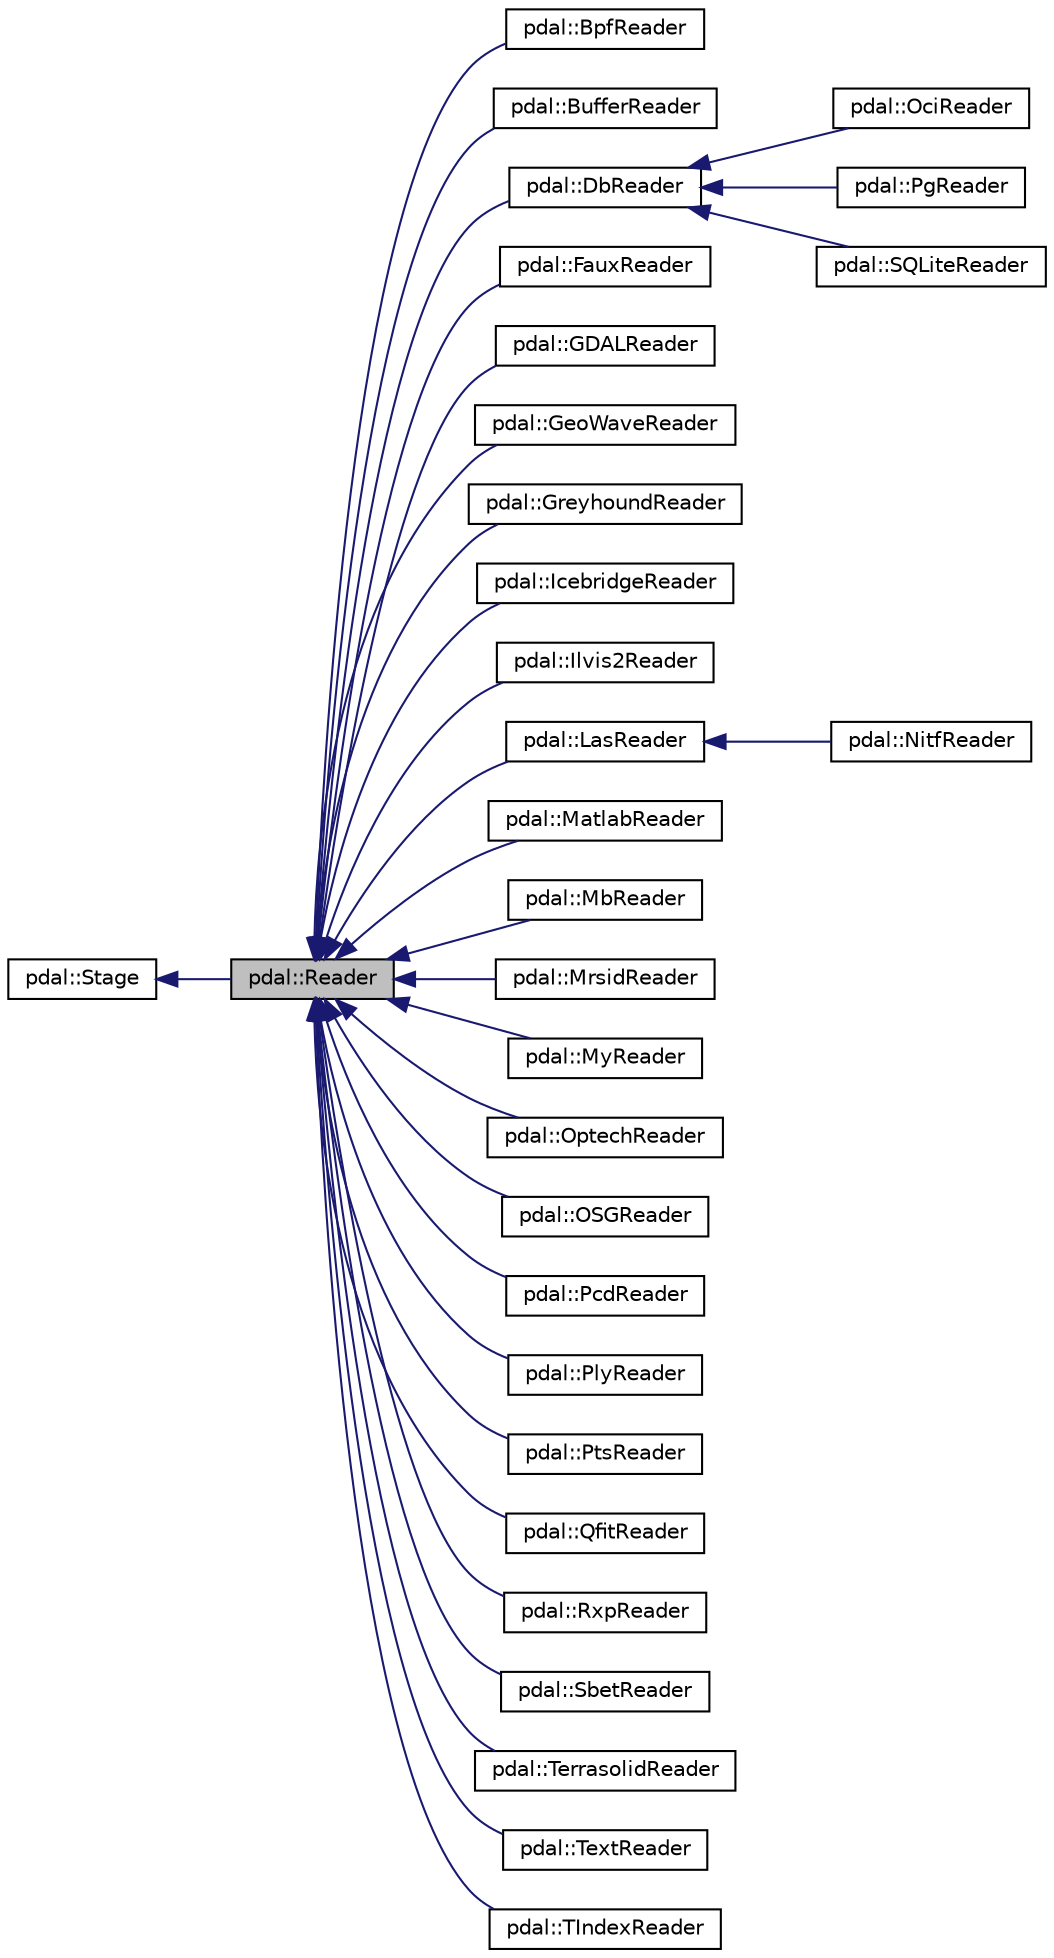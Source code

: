 digraph "pdal::Reader"
{
  edge [fontname="Helvetica",fontsize="10",labelfontname="Helvetica",labelfontsize="10"];
  node [fontname="Helvetica",fontsize="10",shape=record];
  rankdir="LR";
  Node1 [label="pdal::Reader",height=0.2,width=0.4,color="black", fillcolor="grey75", style="filled", fontcolor="black"];
  Node2 -> Node1 [dir="back",color="midnightblue",fontsize="10",style="solid",fontname="Helvetica"];
  Node2 [label="pdal::Stage",height=0.2,width=0.4,color="black", fillcolor="white", style="filled",URL="$classpdal_1_1Stage.html"];
  Node1 -> Node3 [dir="back",color="midnightblue",fontsize="10",style="solid",fontname="Helvetica"];
  Node3 [label="pdal::BpfReader",height=0.2,width=0.4,color="black", fillcolor="white", style="filled",URL="$classpdal_1_1BpfReader.html"];
  Node1 -> Node4 [dir="back",color="midnightblue",fontsize="10",style="solid",fontname="Helvetica"];
  Node4 [label="pdal::BufferReader",height=0.2,width=0.4,color="black", fillcolor="white", style="filled",URL="$classpdal_1_1BufferReader.html"];
  Node1 -> Node5 [dir="back",color="midnightblue",fontsize="10",style="solid",fontname="Helvetica"];
  Node5 [label="pdal::DbReader",height=0.2,width=0.4,color="black", fillcolor="white", style="filled",URL="$classpdal_1_1DbReader.html"];
  Node5 -> Node6 [dir="back",color="midnightblue",fontsize="10",style="solid",fontname="Helvetica"];
  Node6 [label="pdal::OciReader",height=0.2,width=0.4,color="black", fillcolor="white", style="filled",URL="$classpdal_1_1OciReader.html"];
  Node5 -> Node7 [dir="back",color="midnightblue",fontsize="10",style="solid",fontname="Helvetica"];
  Node7 [label="pdal::PgReader",height=0.2,width=0.4,color="black", fillcolor="white", style="filled",URL="$classpdal_1_1PgReader.html"];
  Node5 -> Node8 [dir="back",color="midnightblue",fontsize="10",style="solid",fontname="Helvetica"];
  Node8 [label="pdal::SQLiteReader",height=0.2,width=0.4,color="black", fillcolor="white", style="filled",URL="$classpdal_1_1SQLiteReader.html"];
  Node1 -> Node9 [dir="back",color="midnightblue",fontsize="10",style="solid",fontname="Helvetica"];
  Node9 [label="pdal::FauxReader",height=0.2,width=0.4,color="black", fillcolor="white", style="filled",URL="$classpdal_1_1FauxReader.html"];
  Node1 -> Node10 [dir="back",color="midnightblue",fontsize="10",style="solid",fontname="Helvetica"];
  Node10 [label="pdal::GDALReader",height=0.2,width=0.4,color="black", fillcolor="white", style="filled",URL="$classpdal_1_1GDALReader.html"];
  Node1 -> Node11 [dir="back",color="midnightblue",fontsize="10",style="solid",fontname="Helvetica"];
  Node11 [label="pdal::GeoWaveReader",height=0.2,width=0.4,color="black", fillcolor="white", style="filled",URL="$classpdal_1_1GeoWaveReader.html"];
  Node1 -> Node12 [dir="back",color="midnightblue",fontsize="10",style="solid",fontname="Helvetica"];
  Node12 [label="pdal::GreyhoundReader",height=0.2,width=0.4,color="black", fillcolor="white", style="filled",URL="$classpdal_1_1GreyhoundReader.html"];
  Node1 -> Node13 [dir="back",color="midnightblue",fontsize="10",style="solid",fontname="Helvetica"];
  Node13 [label="pdal::IcebridgeReader",height=0.2,width=0.4,color="black", fillcolor="white", style="filled",URL="$classpdal_1_1IcebridgeReader.html"];
  Node1 -> Node14 [dir="back",color="midnightblue",fontsize="10",style="solid",fontname="Helvetica"];
  Node14 [label="pdal::Ilvis2Reader",height=0.2,width=0.4,color="black", fillcolor="white", style="filled",URL="$classpdal_1_1Ilvis2Reader.html"];
  Node1 -> Node15 [dir="back",color="midnightblue",fontsize="10",style="solid",fontname="Helvetica"];
  Node15 [label="pdal::LasReader",height=0.2,width=0.4,color="black", fillcolor="white", style="filled",URL="$classpdal_1_1LasReader.html"];
  Node15 -> Node16 [dir="back",color="midnightblue",fontsize="10",style="solid",fontname="Helvetica"];
  Node16 [label="pdal::NitfReader",height=0.2,width=0.4,color="black", fillcolor="white", style="filled",URL="$classpdal_1_1NitfReader.html"];
  Node1 -> Node17 [dir="back",color="midnightblue",fontsize="10",style="solid",fontname="Helvetica"];
  Node17 [label="pdal::MatlabReader",height=0.2,width=0.4,color="black", fillcolor="white", style="filled",URL="$classpdal_1_1MatlabReader.html"];
  Node1 -> Node18 [dir="back",color="midnightblue",fontsize="10",style="solid",fontname="Helvetica"];
  Node18 [label="pdal::MbReader",height=0.2,width=0.4,color="black", fillcolor="white", style="filled",URL="$classpdal_1_1MbReader.html"];
  Node1 -> Node19 [dir="back",color="midnightblue",fontsize="10",style="solid",fontname="Helvetica"];
  Node19 [label="pdal::MrsidReader",height=0.2,width=0.4,color="black", fillcolor="white", style="filled",URL="$classpdal_1_1MrsidReader.html"];
  Node1 -> Node20 [dir="back",color="midnightblue",fontsize="10",style="solid",fontname="Helvetica"];
  Node20 [label="pdal::MyReader",height=0.2,width=0.4,color="black", fillcolor="white", style="filled",URL="$classpdal_1_1MyReader.html"];
  Node1 -> Node21 [dir="back",color="midnightblue",fontsize="10",style="solid",fontname="Helvetica"];
  Node21 [label="pdal::OptechReader",height=0.2,width=0.4,color="black", fillcolor="white", style="filled",URL="$classpdal_1_1OptechReader.html"];
  Node1 -> Node22 [dir="back",color="midnightblue",fontsize="10",style="solid",fontname="Helvetica"];
  Node22 [label="pdal::OSGReader",height=0.2,width=0.4,color="black", fillcolor="white", style="filled",URL="$classpdal_1_1OSGReader.html"];
  Node1 -> Node23 [dir="back",color="midnightblue",fontsize="10",style="solid",fontname="Helvetica"];
  Node23 [label="pdal::PcdReader",height=0.2,width=0.4,color="black", fillcolor="white", style="filled",URL="$classpdal_1_1PcdReader.html"];
  Node1 -> Node24 [dir="back",color="midnightblue",fontsize="10",style="solid",fontname="Helvetica"];
  Node24 [label="pdal::PlyReader",height=0.2,width=0.4,color="black", fillcolor="white", style="filled",URL="$classpdal_1_1PlyReader.html"];
  Node1 -> Node25 [dir="back",color="midnightblue",fontsize="10",style="solid",fontname="Helvetica"];
  Node25 [label="pdal::PtsReader",height=0.2,width=0.4,color="black", fillcolor="white", style="filled",URL="$classpdal_1_1PtsReader.html"];
  Node1 -> Node26 [dir="back",color="midnightblue",fontsize="10",style="solid",fontname="Helvetica"];
  Node26 [label="pdal::QfitReader",height=0.2,width=0.4,color="black", fillcolor="white", style="filled",URL="$classpdal_1_1QfitReader.html"];
  Node1 -> Node27 [dir="back",color="midnightblue",fontsize="10",style="solid",fontname="Helvetica"];
  Node27 [label="pdal::RxpReader",height=0.2,width=0.4,color="black", fillcolor="white", style="filled",URL="$classpdal_1_1RxpReader.html"];
  Node1 -> Node28 [dir="back",color="midnightblue",fontsize="10",style="solid",fontname="Helvetica"];
  Node28 [label="pdal::SbetReader",height=0.2,width=0.4,color="black", fillcolor="white", style="filled",URL="$classpdal_1_1SbetReader.html"];
  Node1 -> Node29 [dir="back",color="midnightblue",fontsize="10",style="solid",fontname="Helvetica"];
  Node29 [label="pdal::TerrasolidReader",height=0.2,width=0.4,color="black", fillcolor="white", style="filled",URL="$classpdal_1_1TerrasolidReader.html"];
  Node1 -> Node30 [dir="back",color="midnightblue",fontsize="10",style="solid",fontname="Helvetica"];
  Node30 [label="pdal::TextReader",height=0.2,width=0.4,color="black", fillcolor="white", style="filled",URL="$classpdal_1_1TextReader.html"];
  Node1 -> Node31 [dir="back",color="midnightblue",fontsize="10",style="solid",fontname="Helvetica"];
  Node31 [label="pdal::TIndexReader",height=0.2,width=0.4,color="black", fillcolor="white", style="filled",URL="$classpdal_1_1TIndexReader.html"];
}
